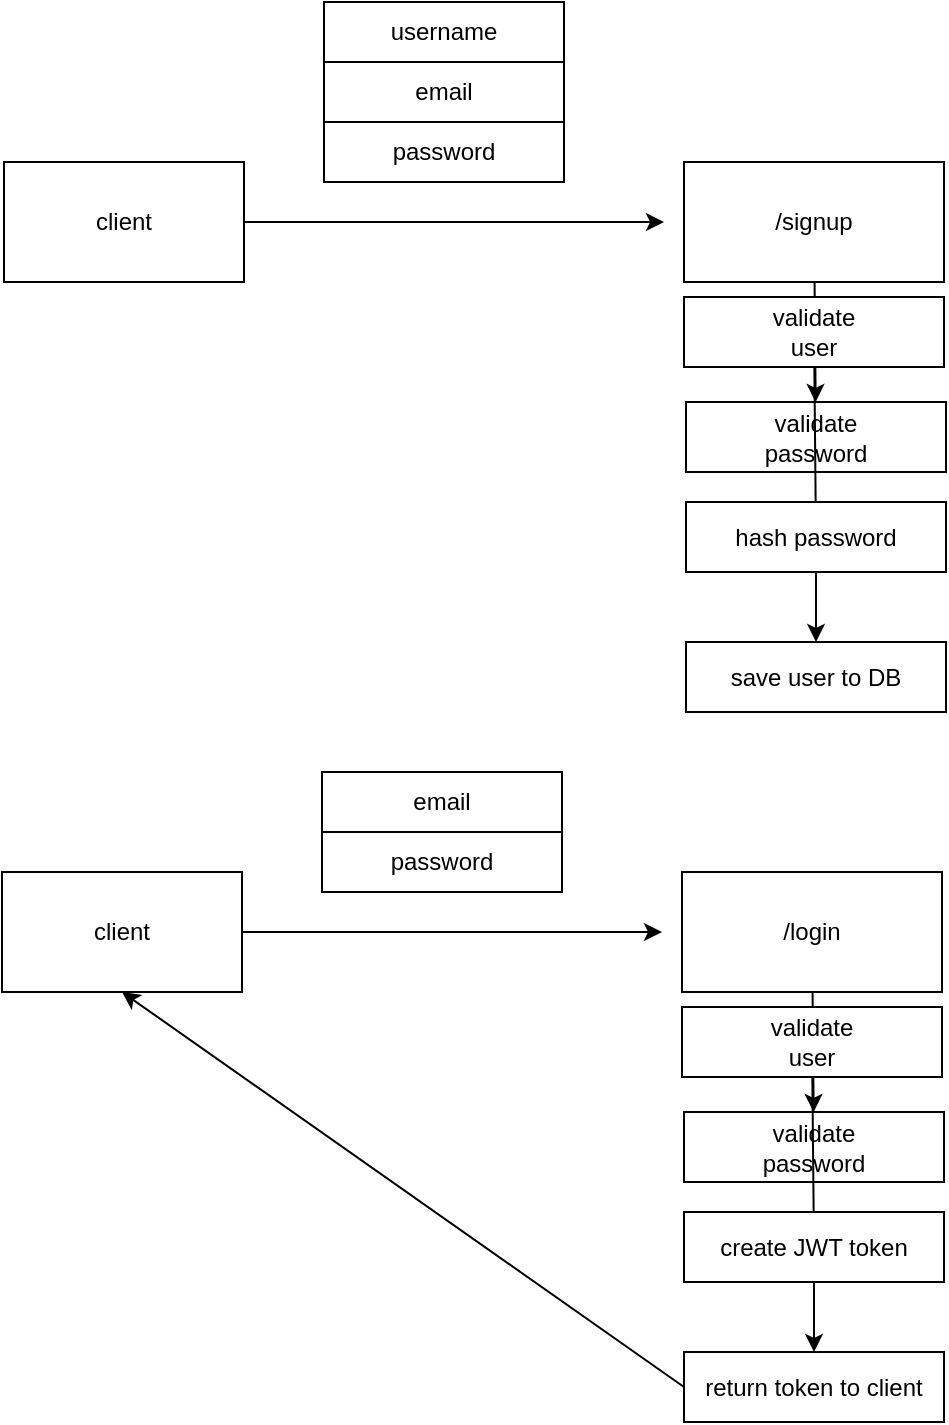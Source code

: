 <mxfile>
    <diagram id="HN1WVRCCa0Iv3tOayCH-" name="Page-1">
        <mxGraphModel dx="836" dy="591" grid="1" gridSize="10" guides="1" tooltips="1" connect="1" arrows="1" fold="1" page="1" pageScale="1" pageWidth="850" pageHeight="1100" math="0" shadow="0">
            <root>
                <mxCell id="0"/>
                <mxCell id="1" parent="0"/>
                <mxCell id="4" style="edgeStyle=none;html=1;exitX=1;exitY=0.5;exitDx=0;exitDy=0;" edge="1" parent="1" source="2">
                    <mxGeometry relative="1" as="geometry">
                        <mxPoint x="390" y="130" as="targetPoint"/>
                    </mxGeometry>
                </mxCell>
                <mxCell id="2" value="client" style="rounded=0;whiteSpace=wrap;html=1;" vertex="1" parent="1">
                    <mxGeometry x="60" y="100" width="120" height="60" as="geometry"/>
                </mxCell>
                <mxCell id="13" value="" style="edgeStyle=none;html=1;" edge="1" parent="1" source="3" target="10">
                    <mxGeometry relative="1" as="geometry"/>
                </mxCell>
                <mxCell id="3" value="/signup" style="rounded=0;whiteSpace=wrap;html=1;" vertex="1" parent="1">
                    <mxGeometry x="400" y="100" width="130" height="60" as="geometry"/>
                </mxCell>
                <mxCell id="5" value="username" style="rounded=0;whiteSpace=wrap;html=1;" vertex="1" parent="1">
                    <mxGeometry x="220" y="20" width="120" height="30" as="geometry"/>
                </mxCell>
                <mxCell id="6" value="password" style="rounded=0;whiteSpace=wrap;html=1;" vertex="1" parent="1">
                    <mxGeometry x="220" y="80" width="120" height="30" as="geometry"/>
                </mxCell>
                <mxCell id="7" value="email" style="rounded=0;whiteSpace=wrap;html=1;" vertex="1" parent="1">
                    <mxGeometry x="220" y="50" width="120" height="30" as="geometry"/>
                </mxCell>
                <mxCell id="12" value="" style="edgeStyle=none;html=1;startArrow=none;" edge="1" parent="1" source="15" target="11">
                    <mxGeometry relative="1" as="geometry"/>
                </mxCell>
                <mxCell id="9" value="validate&lt;br&gt;user" style="rounded=0;whiteSpace=wrap;html=1;" vertex="1" parent="1">
                    <mxGeometry x="400" y="167.5" width="130" height="35" as="geometry"/>
                </mxCell>
                <mxCell id="10" value="validate&lt;br&gt;password" style="rounded=0;whiteSpace=wrap;html=1;" vertex="1" parent="1">
                    <mxGeometry x="401" y="220" width="130" height="35" as="geometry"/>
                </mxCell>
                <mxCell id="11" value="save user to DB" style="rounded=0;whiteSpace=wrap;html=1;" vertex="1" parent="1">
                    <mxGeometry x="401" y="340" width="130" height="35" as="geometry"/>
                </mxCell>
                <mxCell id="16" value="" style="edgeStyle=none;html=1;endArrow=none;" edge="1" parent="1" source="9" target="15">
                    <mxGeometry relative="1" as="geometry">
                        <mxPoint x="465.101" y="202.5" as="sourcePoint"/>
                        <mxPoint x="465.899" y="340" as="targetPoint"/>
                    </mxGeometry>
                </mxCell>
                <mxCell id="45" style="edgeStyle=none;html=1;" edge="1" parent="1">
                    <mxGeometry relative="1" as="geometry">
                        <mxPoint x="466" y="210" as="targetPoint"/>
                        <mxPoint x="466" y="210" as="sourcePoint"/>
                    </mxGeometry>
                </mxCell>
                <mxCell id="15" value="hash password" style="rounded=0;whiteSpace=wrap;html=1;" vertex="1" parent="1">
                    <mxGeometry x="401" y="270" width="130" height="35" as="geometry"/>
                </mxCell>
                <mxCell id="30" value="&lt;span style=&quot;color: rgba(0, 0, 0, 0); font-family: monospace; font-size: 0px; text-align: start;&quot;&gt;%3CmxGraphModel%3E%3Croot%3E%3CmxCell%20id%3D%220%22%2F%3E%3CmxCell%20id%3D%221%22%20parent%3D%220%22%2F%3E%3CmxCell%20id%3D%222%22%20style%3D%22edgeStyle%3Dnone%3Bhtml%3D1%3BexitX%3D1%3BexitY%3D0.5%3BexitDx%3D0%3BexitDy%3D0%3B%22%20edge%3D%221%22%20source%3D%223%22%20parent%3D%221%22%3E%3CmxGeometry%20relative%3D%221%22%20as%3D%22geometry%22%3E%3CmxPoint%20x%3D%22390%22%20y%3D%22130%22%20as%3D%22targetPoint%22%2F%3E%3C%2FmxGeometry%3E%3C%2FmxCell%3E%3CmxCell%20id%3D%223%22%20value%3D%22client%22%20style%3D%22rounded%3D0%3BwhiteSpace%3Dwrap%3Bhtml%3D1%3B%22%20vertex%3D%221%22%20parent%3D%221%22%3E%3CmxGeometry%20x%3D%2260%22%20y%3D%22100%22%20width%3D%22120%22%20height%3D%2260%22%20as%3D%22geometry%22%2F%3E%3C%2FmxCell%3E%3CmxCell%20id%3D%224%22%20value%3D%22%22%20style%3D%22edgeStyle%3Dnone%3Bhtml%3D1%3B%22%20edge%3D%221%22%20source%3D%225%22%20target%3D%2211%22%20parent%3D%221%22%3E%3CmxGeometry%20relative%3D%221%22%20as%3D%22geometry%22%2F%3E%3C%2FmxCell%3E%3CmxCell%20id%3D%225%22%20value%3D%22%2Fsignup%22%20style%3D%22rounded%3D0%3BwhiteSpace%3Dwrap%3Bhtml%3D1%3B%22%20vertex%3D%221%22%20parent%3D%221%22%3E%3CmxGeometry%20x%3D%22400%22%20y%3D%22100%22%20width%3D%22130%22%20height%3D%2260%22%20as%3D%22geometry%22%2F%3E%3C%2FmxCell%3E%3CmxCell%20id%3D%226%22%20value%3D%22username%22%20style%3D%22rounded%3D0%3BwhiteSpace%3Dwrap%3Bhtml%3D1%3B%22%20vertex%3D%221%22%20parent%3D%221%22%3E%3CmxGeometry%20x%3D%22220%22%20y%3D%2220%22%20width%3D%22120%22%20height%3D%2230%22%20as%3D%22geometry%22%2F%3E%3C%2FmxCell%3E%3CmxCell%20id%3D%227%22%20value%3D%22password%22%20style%3D%22rounded%3D0%3BwhiteSpace%3Dwrap%3Bhtml%3D1%3B%22%20vertex%3D%221%22%20parent%3D%221%22%3E%3CmxGeometry%20x%3D%22220%22%20y%3D%2280%22%20width%3D%22120%22%20height%3D%2230%22%20as%3D%22geometry%22%2F%3E%3C%2FmxCell%3E%3CmxCell%20id%3D%228%22%20value%3D%22email%22%20style%3D%22rounded%3D0%3BwhiteSpace%3Dwrap%3Bhtml%3D1%3B%22%20vertex%3D%221%22%20parent%3D%221%22%3E%3CmxGeometry%20x%3D%22220%22%20y%3D%2250%22%20width%3D%22120%22%20height%3D%2230%22%20as%3D%22geometry%22%2F%3E%3C%2FmxCell%3E%3CmxCell%20id%3D%229%22%20value%3D%22%22%20style%3D%22edgeStyle%3Dnone%3Bhtml%3D1%3BstartArrow%3Dnone%3B%22%20edge%3D%221%22%20source%3D%2214%22%20target%3D%2212%22%20parent%3D%221%22%3E%3CmxGeometry%20relative%3D%221%22%20as%3D%22geometry%22%2F%3E%3C%2FmxCell%3E%3CmxCell%20id%3D%2210%22%20value%3D%22validate%26lt%3Bbr%26gt%3Buser%22%20style%3D%22rounded%3D0%3BwhiteSpace%3Dwrap%3Bhtml%3D1%3B%22%20vertex%3D%221%22%20parent%3D%221%22%3E%3CmxGeometry%20x%3D%22400%22%20y%3D%22167.5%22%20width%3D%22130%22%20height%3D%2235%22%20as%3D%22geometry%22%2F%3E%3C%2FmxCell%3E%3CmxCell%20id%3D%2211%22%20value%3D%22validate%26lt%3Bbr%26gt%3Bpassword%22%20style%3D%22rounded%3D0%3BwhiteSpace%3Dwrap%3Bhtml%3D1%3B%22%20vertex%3D%221%22%20parent%3D%221%22%3E%3CmxGeometry%20x%3D%22401%22%20y%3D%22220%22%20width%3D%22130%22%20height%3D%2235%22%20as%3D%22geometry%22%2F%3E%3C%2FmxCell%3E%3CmxCell%20id%3D%2212%22%20value%3D%22save%20user%20to%20DB%22%20style%3D%22rounded%3D0%3BwhiteSpace%3Dwrap%3Bhtml%3D1%3B%22%20vertex%3D%221%22%20parent%3D%221%22%3E%3CmxGeometry%20x%3D%22401%22%20y%3D%22340%22%20width%3D%22130%22%20height%3D%2235%22%20as%3D%22geometry%22%2F%3E%3C%2FmxCell%3E%3CmxCell%20id%3D%2213%22%20value%3D%22%22%20style%3D%22edgeStyle%3Dnone%3Bhtml%3D1%3BendArrow%3Dnone%3B%22%20edge%3D%221%22%20source%3D%2210%22%20target%3D%2214%22%20parent%3D%221%22%3E%3CmxGeometry%20relative%3D%221%22%20as%3D%22geometry%22%3E%3CmxPoint%20x%3D%22465.101%22%20y%3D%22202.5%22%20as%3D%22sourcePoint%22%2F%3E%3CmxPoint%20x%3D%22465.899%22%20y%3D%22340%22%20as%3D%22targetPoint%22%2F%3E%3C%2FmxGeometry%3E%3C%2FmxCell%3E%3CmxCell%20id%3D%2214%22%20value%3D%22hash%20password%22%20style%3D%22rounded%3D0%3BwhiteSpace%3Dwrap%3Bhtml%3D1%3B%22%20vertex%3D%221%22%20parent%3D%221%22%3E%3CmxGeometry%20x%3D%22401%22%20y%3D%22270%22%20width%3D%22130%22%20height%3D%2235%22%20as%3D%22geometry%22%2F%3E%3C%2FmxCell%3E%3C%2Froot%3E%3C%2FmxGraphModel%3E&lt;/span&gt;" style="text;html=1;align=center;verticalAlign=middle;resizable=0;points=[];autosize=1;strokeColor=none;fillColor=none;" vertex="1" parent="1">
                    <mxGeometry x="130" y="555" width="20" height="30" as="geometry"/>
                </mxCell>
                <mxCell id="31" style="edgeStyle=none;html=1;exitX=1;exitY=0.5;exitDx=0;exitDy=0;" edge="1" parent="1" source="32">
                    <mxGeometry relative="1" as="geometry">
                        <mxPoint x="389" y="485" as="targetPoint"/>
                    </mxGeometry>
                </mxCell>
                <mxCell id="32" value="client" style="rounded=0;whiteSpace=wrap;html=1;" vertex="1" parent="1">
                    <mxGeometry x="59" y="455" width="120" height="60" as="geometry"/>
                </mxCell>
                <mxCell id="33" value="" style="edgeStyle=none;html=1;" edge="1" parent="1" source="34" target="40">
                    <mxGeometry relative="1" as="geometry"/>
                </mxCell>
                <mxCell id="34" value="/login" style="rounded=0;whiteSpace=wrap;html=1;" vertex="1" parent="1">
                    <mxGeometry x="399" y="455" width="130" height="60" as="geometry"/>
                </mxCell>
                <mxCell id="36" value="password" style="rounded=0;whiteSpace=wrap;html=1;" vertex="1" parent="1">
                    <mxGeometry x="219" y="435" width="120" height="30" as="geometry"/>
                </mxCell>
                <mxCell id="37" value="email" style="rounded=0;whiteSpace=wrap;html=1;" vertex="1" parent="1">
                    <mxGeometry x="219" y="405" width="120" height="30" as="geometry"/>
                </mxCell>
                <mxCell id="38" value="" style="edgeStyle=none;html=1;startArrow=none;" edge="1" parent="1" source="43" target="41">
                    <mxGeometry relative="1" as="geometry"/>
                </mxCell>
                <mxCell id="39" value="validate&lt;br&gt;user" style="rounded=0;whiteSpace=wrap;html=1;" vertex="1" parent="1">
                    <mxGeometry x="399" y="522.5" width="130" height="35" as="geometry"/>
                </mxCell>
                <mxCell id="40" value="validate&lt;br&gt;password" style="rounded=0;whiteSpace=wrap;html=1;" vertex="1" parent="1">
                    <mxGeometry x="400" y="575" width="130" height="35" as="geometry"/>
                </mxCell>
                <mxCell id="44" style="edgeStyle=none;html=1;exitX=0;exitY=0.5;exitDx=0;exitDy=0;entryX=0.5;entryY=1;entryDx=0;entryDy=0;" edge="1" parent="1" source="41" target="32">
                    <mxGeometry relative="1" as="geometry"/>
                </mxCell>
                <mxCell id="41" value="return token to client" style="rounded=0;whiteSpace=wrap;html=1;" vertex="1" parent="1">
                    <mxGeometry x="400" y="695" width="130" height="35" as="geometry"/>
                </mxCell>
                <mxCell id="42" value="" style="edgeStyle=none;html=1;endArrow=none;" edge="1" parent="1" source="39" target="43">
                    <mxGeometry relative="1" as="geometry">
                        <mxPoint x="464.101" y="557.5" as="sourcePoint"/>
                        <mxPoint x="464.899" y="695" as="targetPoint"/>
                    </mxGeometry>
                </mxCell>
                <mxCell id="43" value="create JWT token" style="rounded=0;whiteSpace=wrap;html=1;" vertex="1" parent="1">
                    <mxGeometry x="400" y="625" width="130" height="35" as="geometry"/>
                </mxCell>
            </root>
        </mxGraphModel>
    </diagram>
</mxfile>